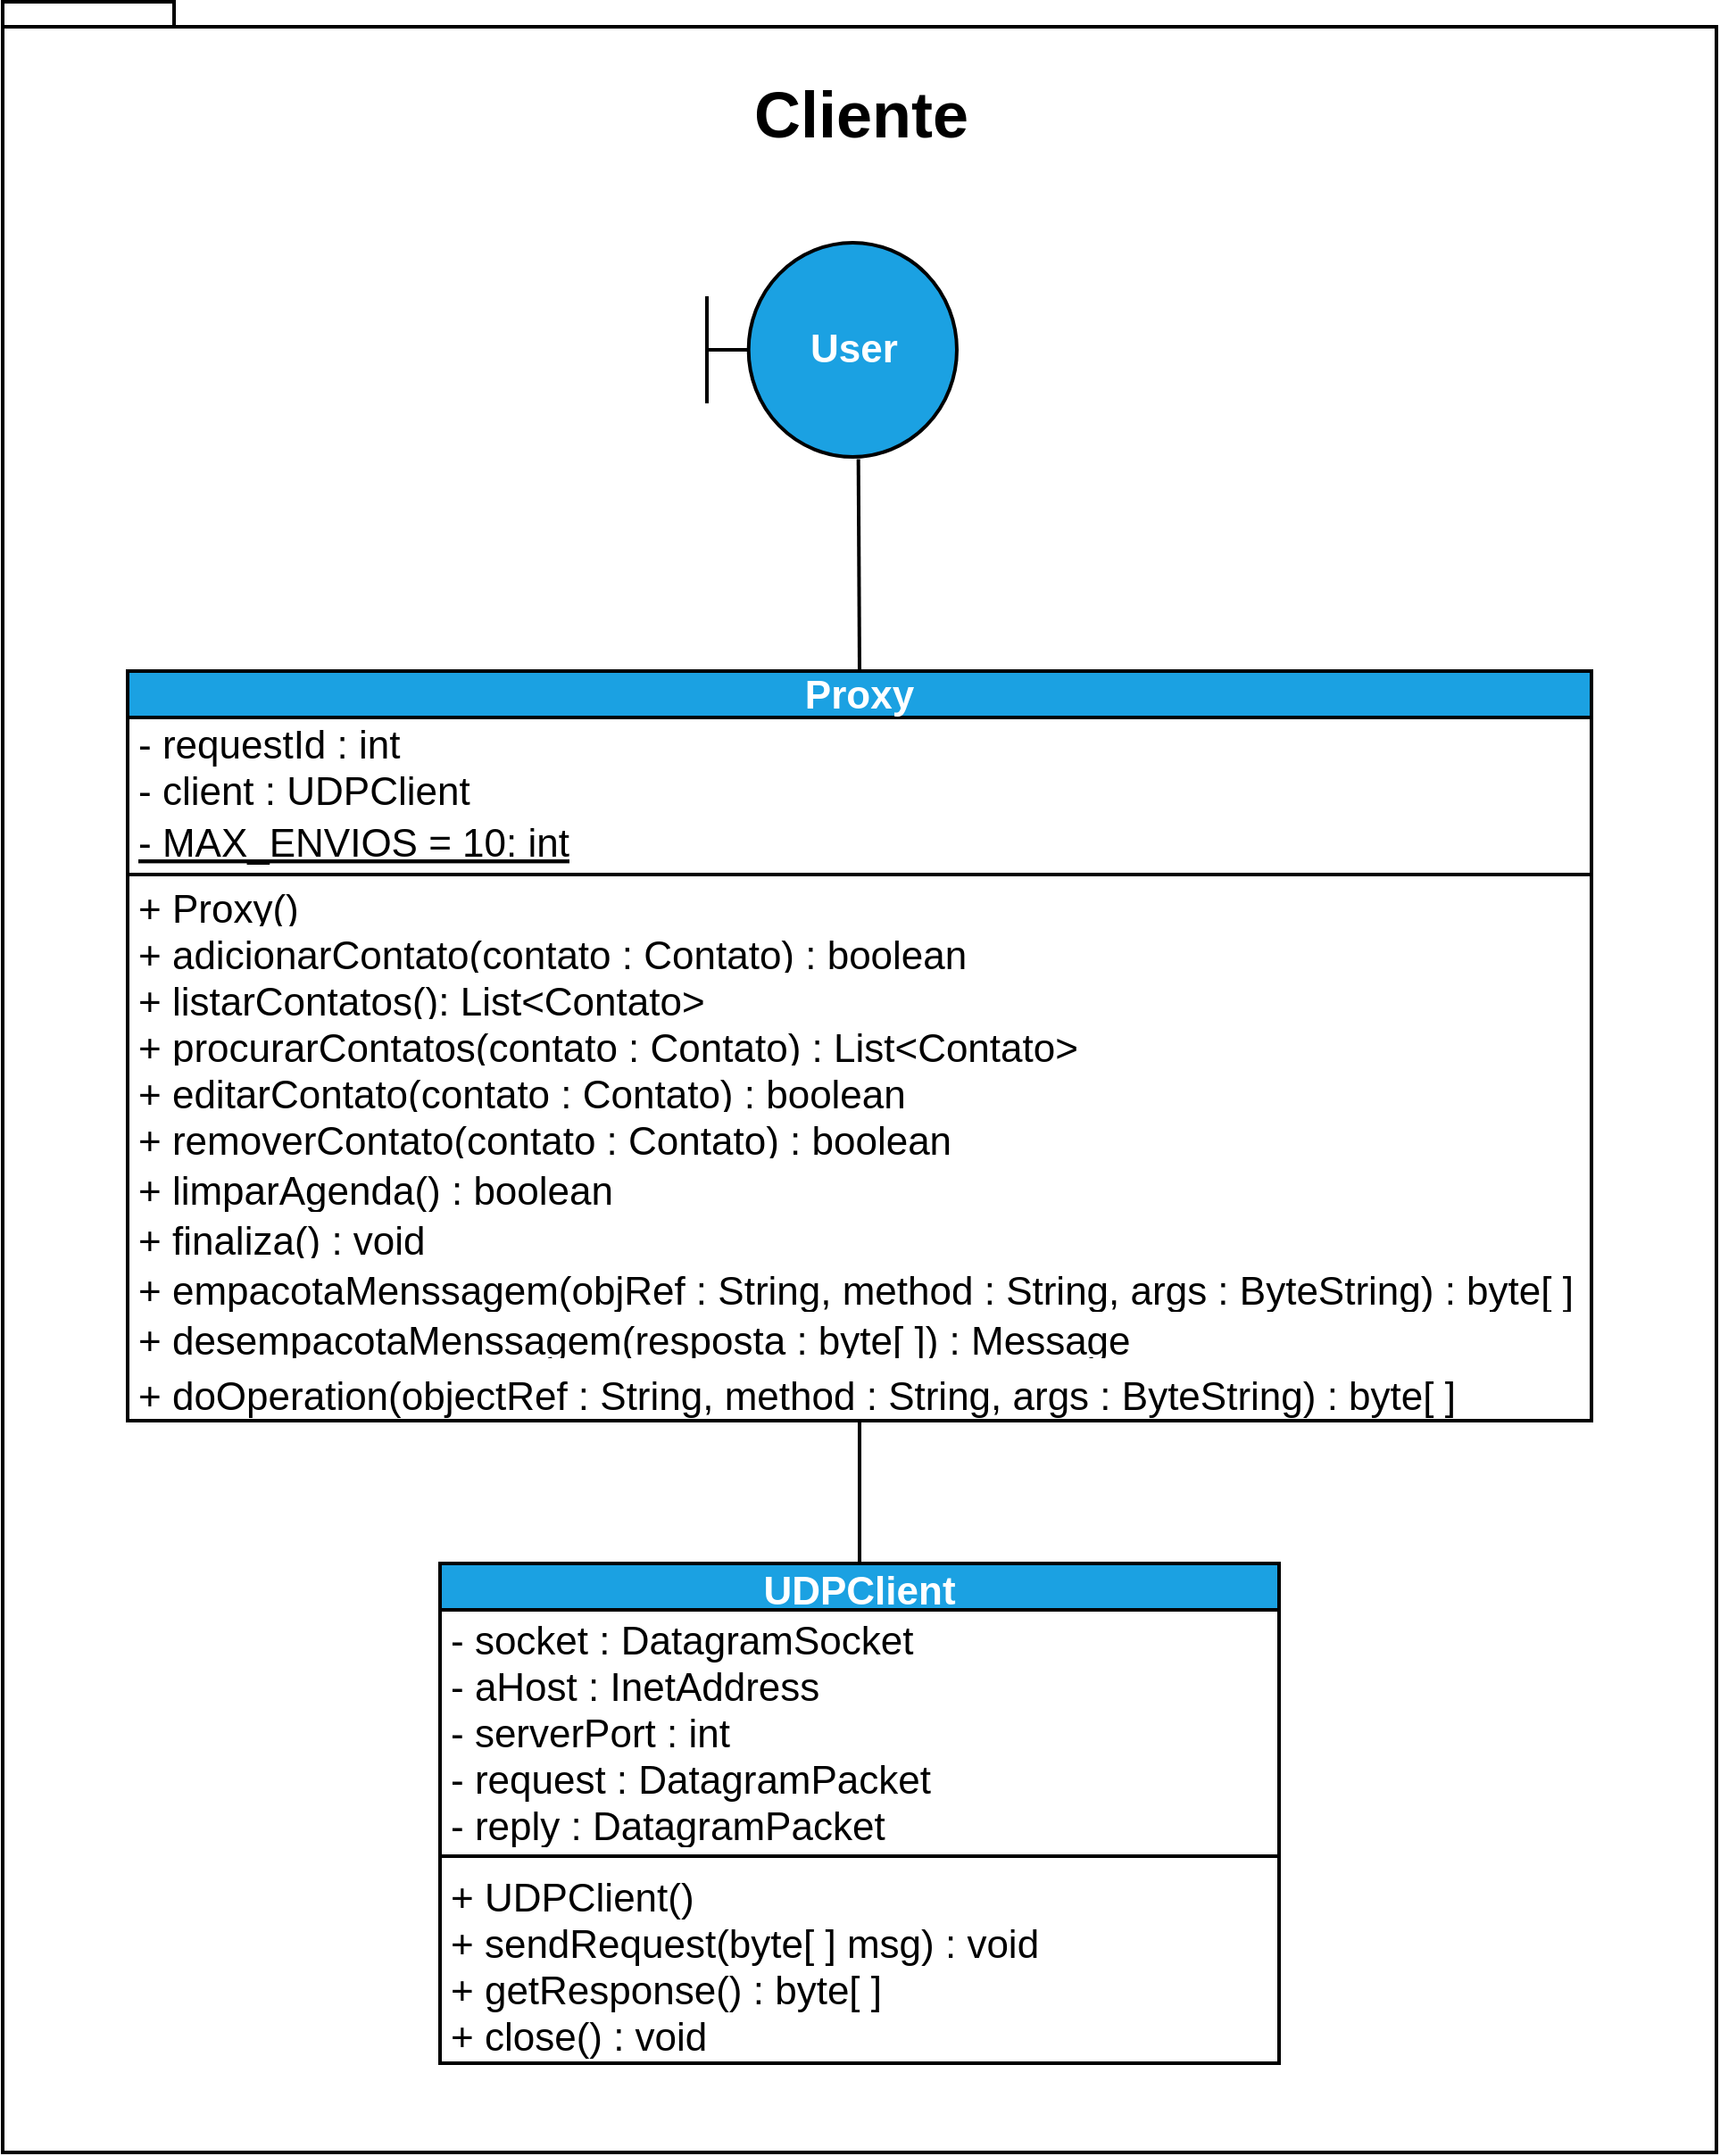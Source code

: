 <mxfile>
    <diagram id="IJAdkXBiWt1ftDGZ9WUL" name="Página-1">
        <mxGraphModel dx="1391" dy="1622" grid="1" gridSize="10" guides="1" tooltips="1" connect="1" arrows="1" fold="1" page="1" pageScale="1" pageWidth="827" pageHeight="1169" math="0" shadow="0">
            <root>
                <mxCell id="0"/>
                <mxCell id="1" parent="0"/>
                <mxCell id="2" value="&lt;font style=&quot;font-size: 36px ; line-height: 2.6&quot;&gt;Cliente&lt;/font&gt;" style="shape=folder;fontStyle=1;spacingTop=10;tabWidth=40;tabHeight=14;tabPosition=left;html=1;fontSize=22;strokeColor=default;strokeWidth=2;verticalAlign=top;" vertex="1" parent="1">
                    <mxGeometry x="-114.5" y="-35" width="960" height="1205" as="geometry"/>
                </mxCell>
                <mxCell id="3" value="User" style="shape=umlBoundary;whiteSpace=wrap;html=1;fillColor=#1ba1e2;strokeColor=#000000;strokeWidth=2;fontStyle=1;fontSize=22;verticalAlign=middle;fontColor=#ffffff;spacing=2;" vertex="1" parent="1">
                    <mxGeometry x="280" y="100" width="140" height="120" as="geometry"/>
                </mxCell>
                <mxCell id="4" style="edgeStyle=none;html=1;exitX=0.5;exitY=0;exitDx=0;exitDy=0;entryX=0.606;entryY=1.01;entryDx=0;entryDy=0;entryPerimeter=0;fontSize=22;endArrow=none;endFill=0;strokeWidth=2;" edge="1" parent="1" source="5" target="3">
                    <mxGeometry relative="1" as="geometry"/>
                </mxCell>
                <mxCell id="5" value="Proxy" style="swimlane;fontStyle=1;align=center;verticalAlign=bottom;childLayout=stackLayout;horizontal=1;startSize=26;horizontalStack=0;resizeParent=1;resizeParentMax=0;resizeLast=0;collapsible=1;marginBottom=0;fontSize=22;strokeColor=#000000;strokeWidth=2;fillColor=#1ba1e2;fontColor=#ffffff;" vertex="1" parent="1">
                    <mxGeometry x="-44.5" y="340" width="820" height="420" as="geometry"/>
                </mxCell>
                <mxCell id="6" value="- requestId : int&#10;- client : UDPClient" style="text;strokeColor=none;fillColor=none;align=left;verticalAlign=middle;spacingLeft=4;spacingRight=4;overflow=hidden;rotatable=0;points=[[0,0.5],[1,0.5]];portConstraint=eastwest;fontSize=22;fontStyle=0" vertex="1" parent="5">
                    <mxGeometry y="26" width="820" height="50" as="geometry"/>
                </mxCell>
                <mxCell id="7" value="- MAX_ENVIOS = 10: int" style="text;strokeColor=none;fillColor=none;align=left;verticalAlign=top;spacingLeft=4;spacingRight=4;overflow=hidden;rotatable=0;points=[[0,0.5],[1,0.5]];portConstraint=eastwest;fontSize=22;fontStyle=4" vertex="1" parent="5">
                    <mxGeometry y="76" width="820" height="34" as="geometry"/>
                </mxCell>
                <mxCell id="8" value="" style="line;strokeWidth=2;fillColor=none;align=left;verticalAlign=middle;spacingTop=-1;spacingLeft=3;spacingRight=3;rotatable=0;labelPosition=right;points=[];portConstraint=eastwest;fontSize=22;" vertex="1" parent="5">
                    <mxGeometry y="110" width="820" height="8" as="geometry"/>
                </mxCell>
                <mxCell id="9" value="+ Proxy()" style="text;strokeColor=none;fillColor=none;align=left;verticalAlign=middle;spacingLeft=4;spacingRight=4;overflow=hidden;rotatable=0;points=[[0,0.5],[1,0.5]];portConstraint=eastwest;fontSize=22;" vertex="1" parent="5">
                    <mxGeometry y="118" width="820" height="26" as="geometry"/>
                </mxCell>
                <mxCell id="10" value="+ adicionarContato(contato : Contato) : boolean" style="text;strokeColor=none;fillColor=none;align=left;verticalAlign=middle;spacingLeft=4;spacingRight=4;overflow=hidden;rotatable=0;points=[[0,0.5],[1,0.5]];portConstraint=eastwest;fontSize=22;" vertex="1" parent="5">
                    <mxGeometry y="144" width="820" height="26" as="geometry"/>
                </mxCell>
                <mxCell id="11" value="+ listarContatos(): List&lt;Contato&gt;" style="text;strokeColor=none;fillColor=none;align=left;verticalAlign=middle;spacingLeft=4;spacingRight=4;overflow=hidden;rotatable=0;points=[[0,0.5],[1,0.5]];portConstraint=eastwest;fontSize=22;" vertex="1" parent="5">
                    <mxGeometry y="170" width="820" height="26" as="geometry"/>
                </mxCell>
                <mxCell id="12" value="+ procurarContatos(contato : Contato) : List&lt;Contato&gt;" style="text;strokeColor=none;fillColor=none;align=left;verticalAlign=middle;spacingLeft=4;spacingRight=4;overflow=hidden;rotatable=0;points=[[0,0.5],[1,0.5]];portConstraint=eastwest;fontSize=22;" vertex="1" parent="5">
                    <mxGeometry y="196" width="820" height="26" as="geometry"/>
                </mxCell>
                <mxCell id="13" value="+ editarContato(contato : Contato) : boolean" style="text;strokeColor=none;fillColor=none;align=left;verticalAlign=middle;spacingLeft=4;spacingRight=4;overflow=hidden;rotatable=0;points=[[0,0.5],[1,0.5]];portConstraint=eastwest;fontSize=22;" vertex="1" parent="5">
                    <mxGeometry y="222" width="820" height="26" as="geometry"/>
                </mxCell>
                <mxCell id="14" value="+ removerContato(contato : Contato) : boolean" style="text;strokeColor=none;fillColor=none;align=left;verticalAlign=middle;spacingLeft=4;spacingRight=4;overflow=hidden;rotatable=0;points=[[0,0.5],[1,0.5]];portConstraint=eastwest;fontSize=22;" vertex="1" parent="5">
                    <mxGeometry y="248" width="820" height="26" as="geometry"/>
                </mxCell>
                <mxCell id="15" value="+ limparAgenda() : boolean" style="text;strokeColor=none;fillColor=none;align=left;verticalAlign=middle;spacingLeft=4;spacingRight=4;overflow=hidden;rotatable=0;points=[[0,0.5],[1,0.5]];portConstraint=eastwest;fontSize=22;" vertex="1" parent="5">
                    <mxGeometry y="274" width="820" height="30" as="geometry"/>
                </mxCell>
                <mxCell id="16" value="+ finaliza() : void" style="text;strokeColor=none;fillColor=none;align=left;verticalAlign=middle;spacingLeft=4;spacingRight=4;overflow=hidden;rotatable=0;points=[[0,0.5],[1,0.5]];portConstraint=eastwest;fontSize=22;" vertex="1" parent="5">
                    <mxGeometry y="304" width="820" height="26" as="geometry"/>
                </mxCell>
                <mxCell id="17" value="+ empacotaMenssagem(objRef : String, method : String, args : ByteString) : byte[ ]" style="text;strokeColor=none;fillColor=none;align=left;verticalAlign=middle;spacingLeft=4;spacingRight=4;overflow=hidden;rotatable=0;points=[[0,0.5],[1,0.5]];portConstraint=eastwest;fontSize=22;" vertex="1" parent="5">
                    <mxGeometry y="330" width="820" height="30" as="geometry"/>
                </mxCell>
                <mxCell id="18" value="+ desempacotaMenssagem(resposta : byte[ ]) : Message" style="text;strokeColor=none;fillColor=none;align=left;verticalAlign=middle;spacingLeft=4;spacingRight=4;overflow=hidden;rotatable=0;points=[[0,0.5],[1,0.5]];portConstraint=eastwest;fontSize=22;" vertex="1" parent="5">
                    <mxGeometry y="360" width="820" height="26" as="geometry"/>
                </mxCell>
                <mxCell id="19" value="+ doOperation(objectRef : String, method : String, args : ByteString) : byte[ ]" style="text;strokeColor=none;fillColor=none;align=left;verticalAlign=top;spacingLeft=4;spacingRight=4;overflow=hidden;rotatable=0;points=[[0,0.5],[1,0.5]];portConstraint=eastwest;fontSize=22;" vertex="1" parent="5">
                    <mxGeometry y="386" width="820" height="34" as="geometry"/>
                </mxCell>
                <mxCell id="20" style="edgeStyle=none;html=1;exitX=0.5;exitY=0;exitDx=0;exitDy=0;fontSize=22;endArrow=none;endFill=0;strokeWidth=2;" edge="1" parent="1" source="21" target="19">
                    <mxGeometry relative="1" as="geometry"/>
                </mxCell>
                <mxCell id="21" value="UDPClient" style="swimlane;fontStyle=1;align=center;verticalAlign=middle;childLayout=stackLayout;horizontal=1;startSize=26;horizontalStack=0;resizeParent=1;resizeParentMax=0;resizeLast=0;collapsible=1;marginBottom=0;fontSize=22;strokeColor=#000000;strokeWidth=2;fillColor=#1ba1e2;fontColor=#ffffff;" vertex="1" parent="1">
                    <mxGeometry x="130.5" y="840" width="470" height="280" as="geometry"/>
                </mxCell>
                <mxCell id="22" value="- socket : DatagramSocket&#10;- aHost : InetAddress&#10;- serverPort : int&#10;- request : DatagramPacket&#10;- reply : DatagramPacket" style="text;strokeColor=none;fillColor=none;align=left;verticalAlign=middle;spacingLeft=4;spacingRight=4;overflow=hidden;rotatable=0;points=[[0,0.5],[1,0.5]];portConstraint=eastwest;fontSize=22;" vertex="1" parent="21">
                    <mxGeometry y="26" width="470" height="134" as="geometry"/>
                </mxCell>
                <mxCell id="23" value="" style="line;strokeWidth=2;fillColor=none;align=left;verticalAlign=middle;spacingTop=-1;spacingLeft=3;spacingRight=3;rotatable=0;labelPosition=right;points=[];portConstraint=eastwest;fontSize=22;" vertex="1" parent="21">
                    <mxGeometry y="160" width="470" height="8" as="geometry"/>
                </mxCell>
                <mxCell id="24" value="+ UDPClient()&#10;+ sendRequest(byte[ ] msg) : void&#10;+ getResponse() : byte[ ]&#10;+ close() : void" style="text;strokeColor=none;fillColor=none;align=left;verticalAlign=middle;spacingLeft=4;spacingRight=4;overflow=hidden;rotatable=0;points=[[0,0.5],[1,0.5]];portConstraint=eastwest;fontSize=22;" vertex="1" parent="21">
                    <mxGeometry y="168" width="470" height="112" as="geometry"/>
                </mxCell>
            </root>
        </mxGraphModel>
    </diagram>
</mxfile>